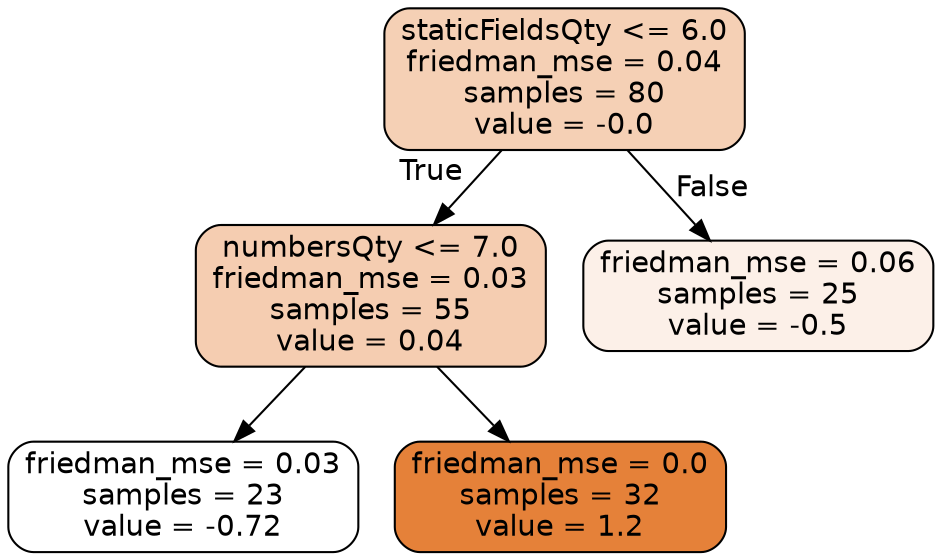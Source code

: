 digraph Tree {
node [shape=box, style="filled, rounded", color="black", fontname="helvetica"] ;
edge [fontname="helvetica"] ;
0 [label="staticFieldsQty <= 6.0\nfriedman_mse = 0.04\nsamples = 80\nvalue = -0.0", fillcolor="#f5d0b5"] ;
1 [label="numbersQty <= 7.0\nfriedman_mse = 0.03\nsamples = 55\nvalue = 0.04", fillcolor="#f5cdb1"] ;
0 -> 1 [labeldistance=2.5, labelangle=45, headlabel="True"] ;
3 [label="friedman_mse = 0.03\nsamples = 23\nvalue = -0.72", fillcolor="#ffffff"] ;
1 -> 3 ;
4 [label="friedman_mse = 0.0\nsamples = 32\nvalue = 1.2", fillcolor="#e58139"] ;
1 -> 4 ;
2 [label="friedman_mse = 0.06\nsamples = 25\nvalue = -0.5", fillcolor="#fcf0e8"] ;
0 -> 2 [labeldistance=2.5, labelangle=-45, headlabel="False"] ;
}